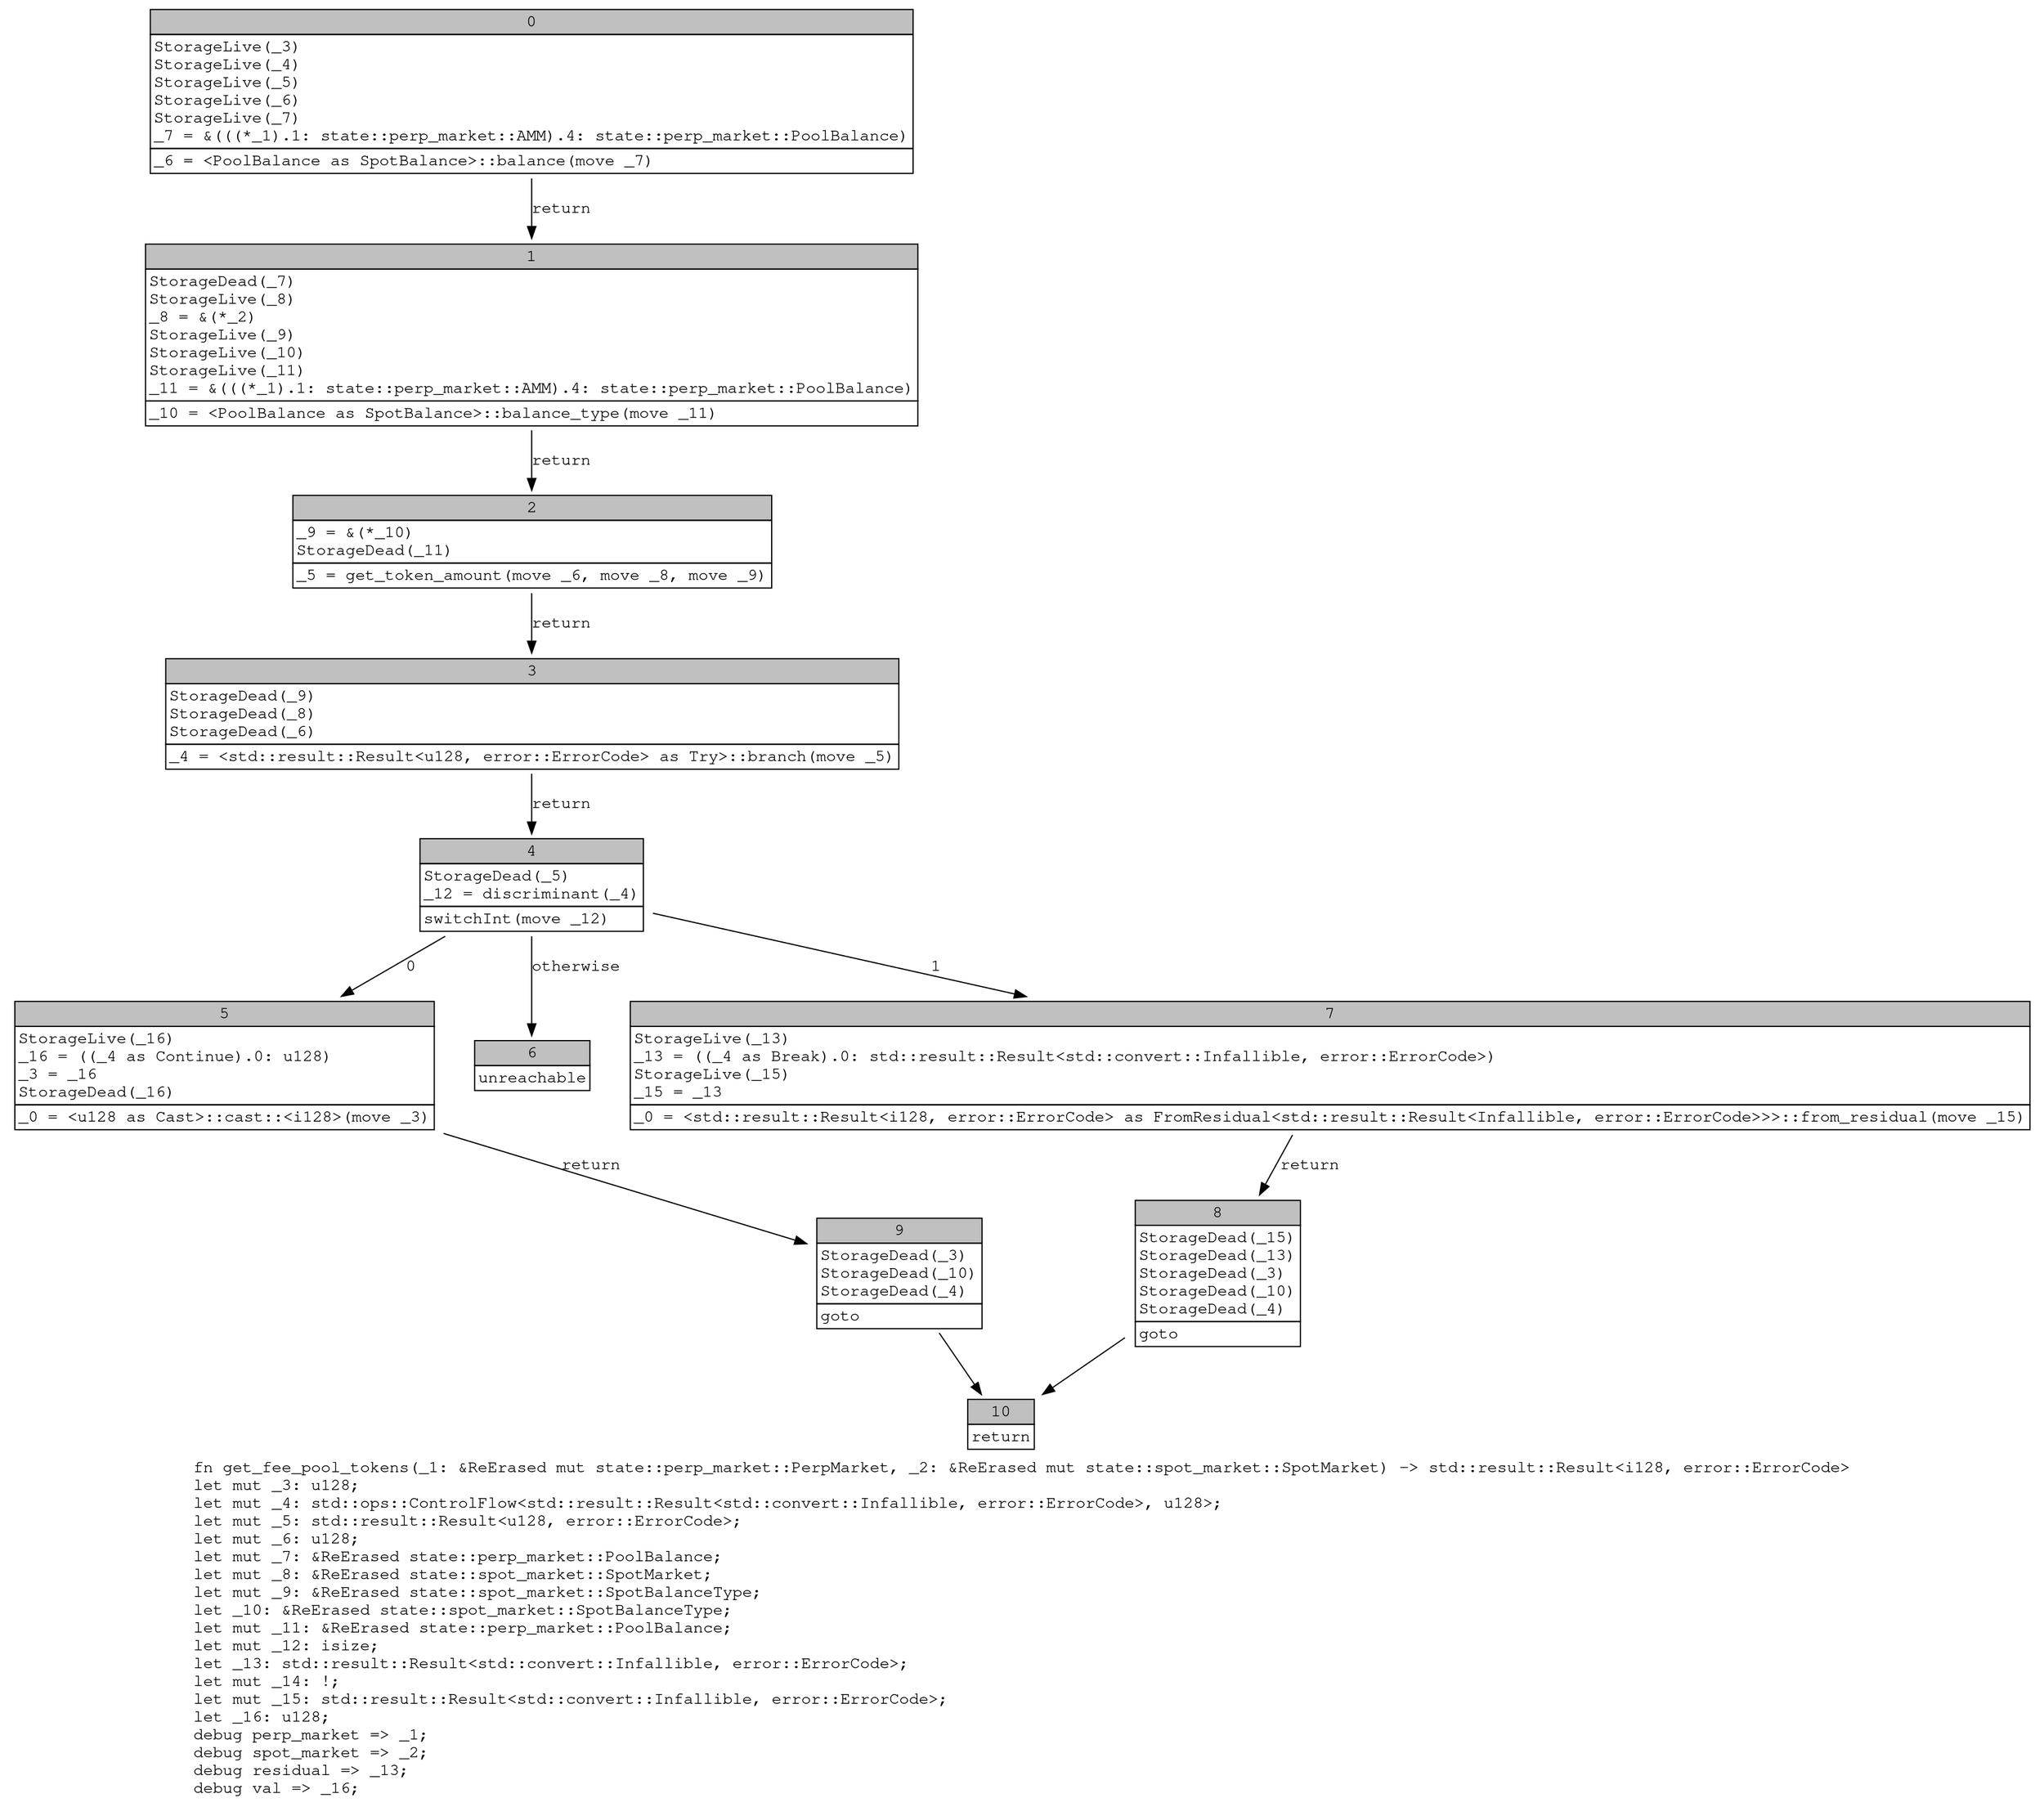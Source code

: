 digraph Mir_0_90 {
    graph [fontname="Courier, monospace"];
    node [fontname="Courier, monospace"];
    edge [fontname="Courier, monospace"];
    label=<fn get_fee_pool_tokens(_1: &amp;ReErased mut state::perp_market::PerpMarket, _2: &amp;ReErased mut state::spot_market::SpotMarket) -&gt; std::result::Result&lt;i128, error::ErrorCode&gt;<br align="left"/>let mut _3: u128;<br align="left"/>let mut _4: std::ops::ControlFlow&lt;std::result::Result&lt;std::convert::Infallible, error::ErrorCode&gt;, u128&gt;;<br align="left"/>let mut _5: std::result::Result&lt;u128, error::ErrorCode&gt;;<br align="left"/>let mut _6: u128;<br align="left"/>let mut _7: &amp;ReErased state::perp_market::PoolBalance;<br align="left"/>let mut _8: &amp;ReErased state::spot_market::SpotMarket;<br align="left"/>let mut _9: &amp;ReErased state::spot_market::SpotBalanceType;<br align="left"/>let _10: &amp;ReErased state::spot_market::SpotBalanceType;<br align="left"/>let mut _11: &amp;ReErased state::perp_market::PoolBalance;<br align="left"/>let mut _12: isize;<br align="left"/>let _13: std::result::Result&lt;std::convert::Infallible, error::ErrorCode&gt;;<br align="left"/>let mut _14: !;<br align="left"/>let mut _15: std::result::Result&lt;std::convert::Infallible, error::ErrorCode&gt;;<br align="left"/>let _16: u128;<br align="left"/>debug perp_market =&gt; _1;<br align="left"/>debug spot_market =&gt; _2;<br align="left"/>debug residual =&gt; _13;<br align="left"/>debug val =&gt; _16;<br align="left"/>>;
    bb0__0_90 [shape="none", label=<<table border="0" cellborder="1" cellspacing="0"><tr><td bgcolor="gray" align="center" colspan="1">0</td></tr><tr><td align="left" balign="left">StorageLive(_3)<br/>StorageLive(_4)<br/>StorageLive(_5)<br/>StorageLive(_6)<br/>StorageLive(_7)<br/>_7 = &amp;(((*_1).1: state::perp_market::AMM).4: state::perp_market::PoolBalance)<br/></td></tr><tr><td align="left">_6 = &lt;PoolBalance as SpotBalance&gt;::balance(move _7)</td></tr></table>>];
    bb1__0_90 [shape="none", label=<<table border="0" cellborder="1" cellspacing="0"><tr><td bgcolor="gray" align="center" colspan="1">1</td></tr><tr><td align="left" balign="left">StorageDead(_7)<br/>StorageLive(_8)<br/>_8 = &amp;(*_2)<br/>StorageLive(_9)<br/>StorageLive(_10)<br/>StorageLive(_11)<br/>_11 = &amp;(((*_1).1: state::perp_market::AMM).4: state::perp_market::PoolBalance)<br/></td></tr><tr><td align="left">_10 = &lt;PoolBalance as SpotBalance&gt;::balance_type(move _11)</td></tr></table>>];
    bb2__0_90 [shape="none", label=<<table border="0" cellborder="1" cellspacing="0"><tr><td bgcolor="gray" align="center" colspan="1">2</td></tr><tr><td align="left" balign="left">_9 = &amp;(*_10)<br/>StorageDead(_11)<br/></td></tr><tr><td align="left">_5 = get_token_amount(move _6, move _8, move _9)</td></tr></table>>];
    bb3__0_90 [shape="none", label=<<table border="0" cellborder="1" cellspacing="0"><tr><td bgcolor="gray" align="center" colspan="1">3</td></tr><tr><td align="left" balign="left">StorageDead(_9)<br/>StorageDead(_8)<br/>StorageDead(_6)<br/></td></tr><tr><td align="left">_4 = &lt;std::result::Result&lt;u128, error::ErrorCode&gt; as Try&gt;::branch(move _5)</td></tr></table>>];
    bb4__0_90 [shape="none", label=<<table border="0" cellborder="1" cellspacing="0"><tr><td bgcolor="gray" align="center" colspan="1">4</td></tr><tr><td align="left" balign="left">StorageDead(_5)<br/>_12 = discriminant(_4)<br/></td></tr><tr><td align="left">switchInt(move _12)</td></tr></table>>];
    bb5__0_90 [shape="none", label=<<table border="0" cellborder="1" cellspacing="0"><tr><td bgcolor="gray" align="center" colspan="1">5</td></tr><tr><td align="left" balign="left">StorageLive(_16)<br/>_16 = ((_4 as Continue).0: u128)<br/>_3 = _16<br/>StorageDead(_16)<br/></td></tr><tr><td align="left">_0 = &lt;u128 as Cast&gt;::cast::&lt;i128&gt;(move _3)</td></tr></table>>];
    bb6__0_90 [shape="none", label=<<table border="0" cellborder="1" cellspacing="0"><tr><td bgcolor="gray" align="center" colspan="1">6</td></tr><tr><td align="left">unreachable</td></tr></table>>];
    bb7__0_90 [shape="none", label=<<table border="0" cellborder="1" cellspacing="0"><tr><td bgcolor="gray" align="center" colspan="1">7</td></tr><tr><td align="left" balign="left">StorageLive(_13)<br/>_13 = ((_4 as Break).0: std::result::Result&lt;std::convert::Infallible, error::ErrorCode&gt;)<br/>StorageLive(_15)<br/>_15 = _13<br/></td></tr><tr><td align="left">_0 = &lt;std::result::Result&lt;i128, error::ErrorCode&gt; as FromResidual&lt;std::result::Result&lt;Infallible, error::ErrorCode&gt;&gt;&gt;::from_residual(move _15)</td></tr></table>>];
    bb8__0_90 [shape="none", label=<<table border="0" cellborder="1" cellspacing="0"><tr><td bgcolor="gray" align="center" colspan="1">8</td></tr><tr><td align="left" balign="left">StorageDead(_15)<br/>StorageDead(_13)<br/>StorageDead(_3)<br/>StorageDead(_10)<br/>StorageDead(_4)<br/></td></tr><tr><td align="left">goto</td></tr></table>>];
    bb9__0_90 [shape="none", label=<<table border="0" cellborder="1" cellspacing="0"><tr><td bgcolor="gray" align="center" colspan="1">9</td></tr><tr><td align="left" balign="left">StorageDead(_3)<br/>StorageDead(_10)<br/>StorageDead(_4)<br/></td></tr><tr><td align="left">goto</td></tr></table>>];
    bb10__0_90 [shape="none", label=<<table border="0" cellborder="1" cellspacing="0"><tr><td bgcolor="gray" align="center" colspan="1">10</td></tr><tr><td align="left">return</td></tr></table>>];
    bb0__0_90 -> bb1__0_90 [label="return"];
    bb1__0_90 -> bb2__0_90 [label="return"];
    bb2__0_90 -> bb3__0_90 [label="return"];
    bb3__0_90 -> bb4__0_90 [label="return"];
    bb4__0_90 -> bb5__0_90 [label="0"];
    bb4__0_90 -> bb7__0_90 [label="1"];
    bb4__0_90 -> bb6__0_90 [label="otherwise"];
    bb5__0_90 -> bb9__0_90 [label="return"];
    bb7__0_90 -> bb8__0_90 [label="return"];
    bb8__0_90 -> bb10__0_90 [label=""];
    bb9__0_90 -> bb10__0_90 [label=""];
}
